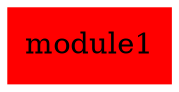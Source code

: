 graph "./test/dotOneBox_vuln/output/" {
"module1" ["shape"="rectangle","color"="red","style"="filled"]
}